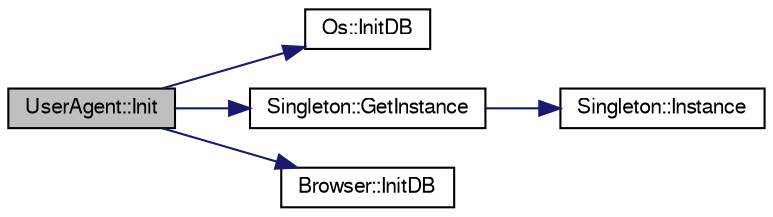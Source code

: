 digraph G
{
  bgcolor="transparent";
  edge [fontname="FreeSans",fontsize="10",labelfontname="FreeSans",labelfontsize="10"];
  node [fontname="FreeSans",fontsize="10",shape=record];
  rankdir="LR";
  Node1 [label="UserAgent::Init",height=0.2,width=0.4,color="black", fillcolor="grey75", style="filled" fontcolor="black"];
  Node1 -> Node2 [color="midnightblue",fontsize="10",style="solid",fontname="FreeSans"];
  Node2 [label="Os::InitDB",height=0.2,width=0.4,color="black",URL="$classOs.html#a3e11af4e746164bca85411f8ca278e14"];
  Node1 -> Node3 [color="midnightblue",fontsize="10",style="solid",fontname="FreeSans"];
  Node3 [label="Singleton::GetInstance",height=0.2,width=0.4,color="black",URL="$classSingleton.html#adb2c49abf86f1ada00d6811f30edd9e6"];
  Node3 -> Node4 [color="midnightblue",fontsize="10",style="solid",fontname="FreeSans"];
  Node4 [label="Singleton::Instance",height=0.2,width=0.4,color="black",URL="$classSingleton.html#a131e87528259529400d58b6df5d9743c"];
  Node1 -> Node5 [color="midnightblue",fontsize="10",style="solid",fontname="FreeSans"];
  Node5 [label="Browser::InitDB",height=0.2,width=0.4,color="black",URL="$classBrowser.html#ad59ac71a9678471861306843f34faec4"];
}
